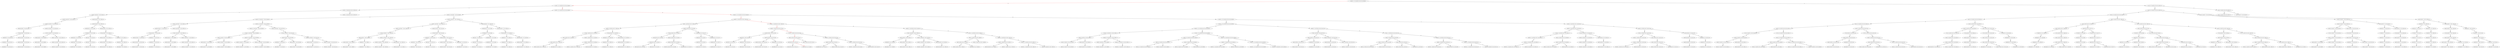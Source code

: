 strict digraph G {
  1 [ color="black" label="(3, [0, 3, 4], [10, 7, 6, 10, 10], -2)" ];
  2 [ color="black" label="(6, [0, 2, 4], [10, 7, 10, 5, 10], -2)" ];
  3 [ color="black" label="(6, [0, 2], [10, 7, 10, 5, 2], -4)" ];
  4 [ color="black" label="(9, [4], [5, 2, 5, 5, 10], -6)" ];
  5 [ color="black" label="(10, [1, 3, 4], [3, 10, 5, 10, 10], 0)" ];
  6 [ color="black" label="(9, [], [5, 2, 5, 5, 2], -8)" ];
  7 [ color="black" label="(10, [1, 3], [3, 10, 5, 10, 2], -2)" ];
  8 [ color="black" label="(10, [4], [5, 2, 4, 5, 10], -3)" ];
  9 [ color="black" label="(9, [0, 2], [10, 2, 10, 5, 2], -5)" ];
  10 [ color="black" label="(10, [], [5, 2, 4, 5, 2], -5)" ];
  11 [ color="black" label="(9, [0, 2, 4], [10, 2, 10, 5, 10], -3)" ];
  12 [ color="black" label="(2, [1, 2, 3, 4], [5, 10, 10, 10, 10], -1)" ];
  13 [ color="black" label="(6, [], [5, 7, 5, 5, 2], -7)" ];
  14 [ color="black" label="(6, [4], [5, 7, 5, 5, 10], -5)" ];
  15 [ color="black" label="(10, [2], [3, 2, 10, 5, 2], -3)" ];
  16 [ color="black" label="(10, [2, 4], [3, 2, 10, 5, 10], -1)" ];
  17 [ color="black" label="(6, [0, 1, 2, 3, 4], [10, 10, 10, 10, 10], 0)" ];
  18 [ color="black" label="(6, [0, 1, 2, 3], [10, 10, 10, 10, 2], -2)" ];
  19 [ color="black" label="(6, [1, 3, 4], [5, 10, 5, 10, 10], -3)" ];
  20 [ color="black" label="(6, [1, 3], [5, 10, 5, 10, 2], -5)" ];
  21 [ color="black" label="(5, [4], [5, 7, 5, 5, 10], -5)" ];
  22 [ color="black" label="(8, [0, 3, 4], [10, 2, 5, 10, 10], -3)" ];
  23 [ color="black" label="(8, [0, 3], [10, 2, 5, 10, 2], -5)" ];
  24 [ color="black" label="(9, [0, 3, 4], [10, 2, 4, 10, 10], 0)" ];
  25 [ color="black" label="(9, [0, 3], [10, 2, 4, 10, 2], -2)" ];
  26 [ color="black" label="(8, [1, 2, 4], [5, 10, 10, 5, 10], -3)" ];
  27 [ color="black" label="(10, [0, 1, 3], [10, 10, 5, 10, 2], -4)" ];
  28 [ color="black" label="(10, [0, 1, 3, 4], [10, 10, 5, 10, 10], -2)" ];
  29 [ color="black" label="(10, [0, 4], [10, 0, 4, 5, 10], 0)" ];
  30 [ color="black" label="(8, [1, 2], [5, 10, 10, 5, 2], -5)" ];
  31 [ color="black" label="(10, [0], [10, 0, 4, 5, 2], -2)" ];
  32 [ color="black" label="(9, [], [3, 7, 6, 5, 2], -4)" ];
  33 [ color="black" label="(10, [], [3, 7, 5, 5, 2], -4)" ];
  34 [ color="black" label="(9, [4], [3, 7, 6, 5, 10], -2)" ];
  35 [ color="black" label="(10, [4], [3, 7, 5, 5, 10], -2)" ];
  36 [ color="black" label="(7, [2, 3, 4], [5, 7, 10, 10, 10], -1)" ];
  37 [ color="black" label="(7, [2, 3], [5, 7, 10, 10, 2], -3)" ];
  38 [ color="black" label="(5, [0, 2, 4], [10, 7, 10, 5, 10], -2)" ];
  39 [ color="black" label="(10, [0], [10, 7, 4, 5, 2], -3)" ];
  40 [ color="black" label="(10, [0, 4], [10, 7, 4, 5, 10], -1)" ];
  41 [ color="black" label="(8, [0], [10, 7, 6, 5, 2], -6)" ];
  42 [ color="black" label="(9, [0], [10, 7, 5, 5, 2], -6)" ];
  43 [ color="black" label="(8, [0, 4], [10, 7, 6, 5, 10], -4)" ];
  44 [ color="black" label="(9, [0, 4], [10, 7, 5, 5, 10], -4)" ];
  45 [ color="black" label="(10, [4], [5, 2, 5, 5, 10], -6)" ];
  46 [ color="black" label="(10, [0, 2], [10, 2, 10, 5, 2], -5)" ];
  47 [ color="black" label="(10, [3], [3, 2, 4, 10, 2], 0)" ];
  48 [ color="black" label="(10, [], [5, 2, 5, 5, 2], -8)" ];
  49 [ color="black" label="(5, [0, 1, 4], [10, 10, 5, 5, 10], -4)" ];
  50 [ color="black" label="(10, [3, 4], [3, 2, 4, 10, 10], 2)" ];
  51 [ color="black" label="(3, [1, 3, 4], [5, 10, 6, 10, 10], -3)" ];
  52 [ color="black" label="(9, [3], [3, 2, 5, 10, 2], -3)" ];
  53 [ color="black" label="(9, [3, 4], [3, 2, 5, 10, 10], -1)" ];
  54 [ color="black" label="(10, [0, 2, 4], [10, 2, 10, 5, 10], -3)" ];
  55 [ color="black" label="(3, [1, 2, 3, 4], [5, 10, 10, 10, 10], -1)" ];
  56 [ color="black" label="(6, [2, 3, 4], [5, 7, 10, 10, 10], -1)" ];
  57 [ color="black" label="(6, [2, 3], [5, 7, 10, 10, 2], -3)" ];
  58 [ color="black" label="(10, [0, 4], [10, 7, 6, 5, 10], -4)" ];
  59 [ color="black" label="(10, [0], [10, 7, 6, 5, 2], -6)" ];
  60 [ color="black" label="(8, [0, 1, 3, 4], [10, 10, 5, 10, 10], -2)" ];
  61 [ color="black" label="(9, [0, 1, 3, 4], [10, 10, 4, 10, 10], 1)" ];
  62 [ color="black" label="(8, [0, 1, 3], [10, 10, 5, 10, 2], -4)" ];
  63 [ color="black" label="(9, [0, 1, 3], [10, 10, 4, 10, 2], -1)" ];
  64 [ color="black" label="(7, [1, 3, 4], [5, 10, 5, 10, 10], -3)" ];
  65 [ color="black" label="(10, [3], [3, 2, 5, 10, 2], -3)" ];
  66 [ color="black" label="(10, [3, 4], [3, 2, 5, 10, 10], -1)" ];
  67 [ color="black" label="(10, [3, 4], [5, 7, 5, 10, 10], -3)" ];
  68 [ color="black" label="(7, [1, 3], [5, 10, 5, 10, 2], -5)" ];
  69 [ color="black" label="(10, [0, 1, 2, 4], [10, 10, 10, 5, 10], -2)" ];
  70 [ color="black" label="(10, [3], [5, 7, 5, 10, 2], -5)" ];
  71 [ color="black" label="(10, [0, 1, 2], [10, 10, 10, 5, 2], -4)" ];
  72 [ color="black" label="(9, [0, 3], [10, 2, 5, 10, 2], -5)" ];
  73 [ color="black" label="(10, [0, 3, 4], [10, 2, 4, 10, 10], 0)" ];
  74 [ color="black" label="(7, [0, 2, 4], [10, 7, 10, 5, 10], -2)" ];
  75 [ color="black" label="(10, [0, 3], [10, 2, 4, 10, 2], -2)" ];
  76 [ color="black" label="(7, [0, 2], [10, 7, 10, 5, 2], -4)" ];
  77 [ color="black" label="(9, [1, 2], [5, 10, 10, 5, 2], -5)" ];
  78 [ color="black" label="(9, [1, 2, 4], [5, 10, 10, 5, 10], -3)" ];
  79 [ color="black" label="(9, [0, 3, 4], [10, 2, 5, 10, 10], -3)" ];
  80 [ color="black" label="(8, [2], [3, 7, 10, 5, 2], -2)" ];
  81 [ color="black" label="(8, [4], [5, 2, 5, 5, 10], -6)" ];
  82 [ color="black" label="(9, [1, 3, 4], [3, 10, 5, 10, 10], 0)" ];
  83 [ color="black" label="(8, [2, 4], [3, 7, 10, 5, 10], 0)" ];
  84 [ color="black" label="(8, [], [5, 2, 5, 5, 2], -8)" ];
  85 [ color="black" label="(9, [1, 3], [3, 10, 5, 10, 2], -2)" ];
  86 [ color="black" label="(9, [4], [5, 2, 4, 5, 10], -3)" ];
  87 [ color="black" label="(10, [1, 3, 4], [3, 10, 4, 10, 10], 3)" ];
  88 [ color="black" label="(9, [], [5, 2, 4, 5, 2], -5)" ];
  89 [ color="black" label="(10, [1, 3], [3, 10, 4, 10, 2], 1)" ];
  90 [ color="black" label="(10, [2, 3], [5, 2, 10, 10, 2], -4)" ];
  91 [ color="black" label="(10, [2, 3, 4], [5, 2, 10, 10, 10], -2)" ];
  92 [ color="black" label="(10, [3], [5, 7, 4, 10, 2], -2)" ];
  93 [ color="black" label="(10, [3, 4], [5, 7, 4, 10, 10], 0)" ];
  94 [ color="black" label="(9, [3], [5, 7, 5, 10, 2], -5)" ];
  95 [ color="black" label="(9, [3, 4], [5, 7, 5, 10, 10], -3)" ];
  96 [ color="black" label="(5, [0, 1, 2, 3, 4], [10, 10, 10, 10, 10], 0)" ];
  97 [ color="black" label="(2, [1, 3, 4], [5, 10, 6, 10, 10], -3)" ];
  98 [ color="black" label="(4, [1, 2, 3, 4], [5, 10, 10, 10, 10], -1)" ];
  99 [ color="black" label="(4, [0, 3, 4], [10, 7, 6, 10, 10], -2)" ];
  100 [ color="black" label="(5, [0, 3, 4], [10, 7, 5, 10, 10], -2)" ];
  101 [ color="black" label="(9, [0, 4], [10, 7, 6, 5, 10], -4)" ];
  102 [ color="black" label="(10, [0, 4], [10, 7, 5, 5, 10], -4)" ];
  103 [ color="black" label="(9, [0], [10, 7, 6, 5, 2], -6)" ];
  104 [ color="black" label="(10, [0], [10, 7, 5, 5, 2], -6)" ];
  105 [ color="black" label="(9, [0, 1, 3], [10, 10, 5, 10, 2], -4)" ];
  106 [ color="black" label="(9, [0, 1, 3, 4], [10, 10, 5, 10, 10], -2)" ];
  107 [ color="black" label="(10, [0, 1, 3], [10, 10, 4, 10, 2], -1)" ];
  108 [ color="black" label="(10, [0, 1, 3, 4], [10, 10, 4, 10, 10], 1)" ];
  109 [ color="black" label="(10, [], [3, 7, 6, 5, 2], -4)" ];
  110 [ color="black" label="(10, [4], [3, 7, 6, 5, 10], -2)" ];
  111 [ color="black" label="(8, [1, 3, 4], [5, 10, 5, 10, 10], -3)" ];
  112 [ color="black" label="(8, [2, 3, 4], [5, 2, 10, 10, 10], -2)" ];
  113 [ color="black" label="(9, [1, 3, 4], [5, 10, 4, 10, 10], 0)" ];
  114 [ color="black" label="(8, [1, 3], [5, 10, 5, 10, 2], -5)" ];
  115 [ color="black" label="(9, [1, 3], [5, 10, 4, 10, 2], -2)" ];
  116 [ color="black" label="(3, [0, 2, 3, 4], [10, 7, 10, 10, 10], 0)" ];
  117 [ color="black" label="(8, [2, 3], [5, 2, 10, 10, 2], -4)" ];
  118 [ color="black" label="(10, [0, 3], [10, 2, 5, 10, 2], -5)" ];
  119 [ color="black" label="(8, [3, 4], [3, 7, 5, 10, 10], 0)" ];
  120 [ color="black" label="(10, [2], [5, 7, 10, 5, 2], -5)" ];
  121 [ color="black" label="(10, [1, 2, 4], [5, 10, 10, 5, 10], -3)" ];
  122 [ color="black" label="(10, [2, 4], [5, 7, 10, 5, 10], -3)" ];
  123 [ color="black" label="(10, [1, 2], [5, 10, 10, 5, 2], -5)" ];
  124 [ color="black" label="(10, [0, 3, 4], [10, 2, 5, 10, 10], -3)" ];
  125 [ color="black" label="(9, [1, 2, 3], [3, 10, 10, 10, 2], 0)" ];
  126 [ color="black" label="(9, [1, 2, 3, 4], [3, 10, 10, 10, 10], 2)" ];
  127 [ color="black" label="(5, [2, 3, 4], [5, 7, 10, 10, 10], -1)" ];
  128 [ color="black" label="(6, [0, 3], [10, 7, 6, 10, 2], -4)" ];
  129 [ color="black" label="(7, [0, 3], [10, 7, 5, 10, 2], -4)" ];
  130 [ color="black" label="(6, [0, 3, 4], [10, 7, 6, 10, 10], -2)" ];
  131 [ color="black" label="(7, [0, 3, 4], [10, 7, 5, 10, 10], -2)" ];
  132 [ color="black" label="(9, [1], [3, 10, 4, 5, 2], -1)" ];
  133 [ color="black" label="(9, [1, 4], [3, 10, 4, 5, 10], 1)" ];
  134 [ color="black" label="(8, [1], [3, 10, 5, 5, 2], -4)" ];
  135 [ color="black" label="(8, [1, 4], [3, 10, 5, 5, 10], -2)" ];
  136 [ color="black" label="(10, [2, 4], [5, 0, 10, 5, 10], -2)" ];
  137 [ color="black" label="(7, [0, 1, 4], [10, 10, 5, 5, 10], -4)" ];
  138 [ color="black" label="(7, [0, 1], [10, 10, 5, 5, 2], -6)" ];
  139 [ color="black" label="(10, [2], [5, 0, 10, 5, 2], -4)" ];
  140 [ color="black" label="(5, [1, 2, 3, 4], [5, 10, 10, 10, 10], -1)" ];
  141 [ color="black" label="(9, [2, 4], [3, 7, 10, 5, 10], 0)" ];
  142 [ color="black" label="(6, [0, 3], [10, 7, 5, 10, 2], -4)" ];
  143 [ color="black" label="(9, [2], [3, 7, 10, 5, 2], -2)" ];
  144 [ color="black" label="(5, [0, 3, 4], [10, 7, 6, 10, 10], -2)" ];
  145 [ color="black" label="(6, [0, 3, 4], [10, 7, 5, 10, 10], -2)" ];
  146 [ color="black" label="(7, [0, 2, 3], [10, 2, 10, 10, 2], -3)" ];
  147 [ color="black" label="(4, [2, 3, 4], [5, 7, 10, 10, 10], -1)" ];
  148 [ color="black" label="(8, [0, 2, 4], [10, 7, 10, 5, 10], -2)" ];
  149 [ color="black" label="(7, [0, 2, 3, 4], [10, 2, 10, 10, 10], -1)" ];
  150 [ color="black" label="(8, [0, 2], [10, 7, 10, 5, 2], -4)" ];
  151 [ color="black" label="(10, [3, 4], [3, 0, 4, 10, 10], 4)" ];
  152 [ color="black" label="(9, [0, 1, 2, 3, 4], [10, 10, 10, 10, 10], 0)" ];
  153 [ color="black" label="(9, [0, 1, 2, 3], [10, 10, 10, 10, 2], -2)" ];
  154 [ color="black" label="(10, [3], [3, 0, 4, 10, 2], 2)" ];
  155 [ color="black" label="(7, [4], [5, 2, 5, 5, 10], -6)" ];
  156 [ color="black" label="(7, [], [5, 2, 5, 5, 2], -8)" ];
  157 [ color="black" label="(9, [1, 3], [5, 10, 5, 10, 2], -5)" ];
  158 [ color="black" label="(9, [1, 3, 4], [5, 10, 5, 10, 10], -3)" ];
  159 [ color="black" label="(9, [2, 3, 4], [5, 2, 10, 10, 10], -2)" ];
  160 [ color="black" label="(10, [1, 3, 4], [5, 10, 4, 10, 10], 0)" ];
  161 [ color="black" label="(10, [1, 3], [5, 10, 4, 10, 2], -2)" ];
  162 [ color="black" label="(9, [2, 3], [5, 2, 10, 10, 2], -4)" ];
  163 [ color="black" label="(9, [3], [5, 7, 4, 10, 2], -2)" ];
  164 [ color="black" label="(9, [3, 4], [5, 7, 4, 10, 10], 0)" ];
  165 [ color="black" label="(8, [3], [5, 7, 5, 10, 2], -5)" ];
  166 [ color="black" label="(8, [3, 4], [5, 7, 5, 10, 10], -3)" ];
  167 [ color="black" label="(8, [2, 3, 4], [3, 2, 10, 10, 10], 1)" ];
  168 [ color="black" label="(8, [2, 3], [3, 2, 10, 10, 2], -1)" ];
  169 [ color="black" label="(4, [0, 1, 2, 4], [10, 10, 10, 5, 10], -2)" ];
  170 [ color="black" label="(10, [1, 2, 3], [3, 10, 10, 10, 2], 0)" ];
  171 [ color="black" label="(10, [1, 2, 3, 4], [3, 10, 10, 10, 10], 2)" ];
  172 [ color="black" label="(10, [3], [5, 0, 5, 10, 2], -4)" ];
  173 [ color="black" label="(9, [0, 3], [10, 7, 4, 10, 2], -1)" ];
  174 [ color="black" label="(9, [0, 3, 4], [10, 7, 4, 10, 10], 1)" ];
  175 [ color="black" label="(7, [0, 3], [10, 7, 6, 10, 2], -4)" ];
  176 [ color="black" label="(10, [3, 4], [5, 0, 5, 10, 10], -2)" ];
  177 [ color="black" label="(8, [0, 3], [10, 7, 5, 10, 2], -4)" ];
  178 [ color="black" label="(7, [0, 3, 4], [10, 7, 6, 10, 10], -2)" ];
  179 [ color="black" label="(8, [0, 3, 4], [10, 7, 5, 10, 10], -2)" ];
  180 [ color="black" label="(10, [0, 2], [10, 7, 10, 5, 2], -4)" ];
  181 [ color="black" label="(7, [3], [5, 7, 5, 10, 2], -5)" ];
  182 [ color="black" label="(10, [0, 2, 4], [10, 7, 10, 5, 10], -2)" ];
  183 [ color="black" label="(8, [3], [3, 7, 6, 10, 2], -2)" ];
  184 [ color="black" label="(7, [3, 4], [5, 7, 5, 10, 10], -3)" ];
  185 [ color="black" label="(9, [3], [3, 7, 5, 10, 2], -2)" ];
  186 [ color="black" label="(10, [3], [3, 7, 4, 10, 2], 1)" ];
  187 [ color="black" label="(10, [3, 4], [3, 7, 4, 10, 10], 3)" ];
  188 [ color="black" label="(9, [2, 3], [3, 2, 10, 10, 2], -1)" ];
  189 [ color="black" label="(7, [0, 1, 2, 3, 4], [10, 10, 10, 10, 10], 0)" ];
  190 [ color="black" label="(7, [0, 1, 2, 3], [10, 10, 10, 10, 2], -2)" ];
  191 [ color="black" label="(6, [1, 2, 3, 4], [5, 10, 10, 10, 10], -1)" ];
  192 [ color="black" label="(9, [2, 3, 4], [3, 2, 10, 10, 10], 1)" ];
  193 [ color="black" label="(6, [1, 2, 3], [5, 10, 10, 10, 2], -3)" ];
  194 [ color="black" label="(7, [2, 3], [5, 2, 10, 10, 2], -4)" ];
  195 [ color="black" label="(7, [2, 3, 4], [5, 2, 10, 10, 10], -2)" ];
  196 [ color="black" label="(9, [2], [5, 7, 10, 5, 2], -5)" ];
  197 [ color="black" label="(8, [0, 2, 3], [10, 2, 10, 10, 2], -3)" ];
  198 [ color="black" label="(8, [3, 4], [3, 7, 6, 10, 10], 0)" ];
  199 [ color="black" label="(9, [3, 4], [3, 7, 5, 10, 10], 0)" ];
  200 [ color="black" label="(10, [3], [3, 0, 5, 10, 2], -1)" ];
  201 [ color="black" label="(8, [0, 2, 3, 4], [10, 2, 10, 10, 10], -1)" ];
  202 [ color="black" label="(9, [2, 4], [5, 7, 10, 5, 10], -3)" ];
  203 [ color="black" label="(8, [1, 2, 3, 4], [3, 10, 10, 10, 10], 2)" ];
  204 [ color="black" label="(10, [1, 3], [5, 10, 5, 10, 2], -5)" ];
  205 [ color="black" label="(10, [3, 4], [3, 0, 5, 10, 10], 1)" ];
  206 [ color="black" label="(10, [1, 3, 4], [5, 10, 5, 10, 10], -3)" ];
  207 [ color="black" label="(8, [1, 2, 3], [3, 10, 10, 10, 2], 0)" ];
  208 [ color="black" label="(8, [2], [5, 7, 10, 5, 2], -5)" ];
  209 [ color="black" label="(8, [4], [3, 2, 5, 5, 10], -3)" ];
  210 [ color="black" label="(9, [], [3, 2, 4, 5, 2], -2)" ];
  211 [ color="black" label="(9, [4], [3, 2, 4, 5, 10], 0)" ];
  212 [ color="black" label="(8, [2, 4], [5, 7, 10, 5, 10], -3)" ];
  213 [ color="black" label="(5, [1, 4], [5, 10, 5, 5, 10], -5)" ];
  214 [ color="black" label="(8, [], [3, 2, 5, 5, 2], -5)" ];
  215 [ color="black" label="(6, [0, 1, 4], [10, 10, 5, 5, 10], -4)" ];
  216 [ color="black" label="(6, [0, 1], [10, 10, 5, 5, 2], -6)" ];
  217 [ color="black" label="(10, [2, 4], [3, 7, 10, 5, 10], 0)" ];
  218 [ color="black" label="(10, [3, 4], [5, 0, 4, 10, 10], 1)" ];
  219 [ color="black" label="(10, [2], [3, 7, 10, 5, 2], -2)" ];
  220 [ color="black" label="(4, [0, 2, 3, 4], [10, 7, 10, 10, 10], 0)" ];
  221 [ color="black" label="(9, [0, 2, 4], [10, 7, 10, 5, 10], -2)" ];
  222 [ color="black" label="(3, [2, 3, 4], [5, 7, 10, 10, 10], -1)" ];
  223 [ color="black" label="(9, [3], [3, 7, 4, 10, 2], 1)" ];
  224 [ color="black" label="(8, [3], [3, 7, 5, 10, 2], -2)" ];
  225 [ color="black" label="(10, [3], [5, 0, 4, 10, 2], -1)" ];
  226 [ color="black" label="(10, [0, 3], [10, 0, 5, 10, 2], -3)" ];
  227 [ color="black" label="(9, [0, 2], [10, 7, 10, 5, 2], -4)" ];
  228 [ color="black" label="(9, [3, 4], [3, 7, 4, 10, 10], 3)" ];
  229 [ color="black" label="(7, [0], [10, 2, 5, 5, 2], -7)" ];
  230 [ color="black" label="(10, [0, 3, 4], [10, 0, 5, 10, 10], -1)" ];
  231 [ color="black" label="(8, [0, 1, 2, 3, 4], [10, 10, 10, 10, 10], 0)" ];
  232 [ color="black" label="(8, [0, 1, 2, 3], [10, 10, 10, 10, 2], -2)" ];
  233 [ color="black" label="(7, [1, 2, 3, 4], [5, 10, 10, 10, 10], -1)" ];
  234 [ color="black" label="(7, [0, 4], [10, 2, 5, 5, 10], -5)" ];
  235 [ color="black" label="(9, [3, 4], [5, 2, 5, 10, 10], -4)" ];
  236 [ color="black" label="(7, [1, 2, 3], [5, 10, 10, 10, 2], -3)" ];
  237 [ color="black" label="(9, [3], [5, 2, 5, 10, 2], -6)" ];
  238 [ color="black" label="(10, [3, 4], [5, 2, 4, 10, 10], -1)" ];
  239 [ color="black" label="(0, [0, 1, 2, 3, 4], [10, 10, 10, 10, 10], 0)" ];
  240 [ color="black" label="(10, [3], [5, 2, 4, 10, 2], -3)" ];
  241 [ color="black" label="(9, [0, 2, 3], [10, 2, 10, 10, 2], -3)" ];
  242 [ color="black" label="(9, [0, 2, 3, 4], [10, 2, 10, 10, 10], -1)" ];
  243 [ color="black" label="(6, [0, 2, 3, 4], [10, 7, 10, 10, 10], 0)" ];
  244 [ color="black" label="(3, [0, 1, 3, 4], [10, 10, 6, 10, 10], -2)" ];
  245 [ color="black" label="(6, [0, 2, 3], [10, 7, 10, 10, 2], -2)" ];
  246 [ color="black" label="(6, [3], [5, 7, 5, 10, 2], -5)" ];
  247 [ color="black" label="(6, [3, 4], [5, 7, 5, 10, 10], -3)" ];
  248 [ color="black" label="(10, [2, 3], [3, 2, 10, 10, 2], -1)" ];
  249 [ color="black" label="(6, [1, 4], [5, 10, 5, 5, 10], -5)" ];
  250 [ color="black" label="(6, [1], [5, 10, 5, 5, 2], -7)" ];
  251 [ color="black" label="(6, [0, 1, 2], [10, 10, 10, 5, 2], -4)" ];
  252 [ color="black" label="(6, [0, 1, 2, 4], [10, 10, 10, 5, 10], -2)" ];
  253 [ color="black" label="(10, [2, 3, 4], [3, 2, 10, 10, 10], 1)" ];
  254 [ color="black" label="(10, [0, 1, 4], [10, 10, 5, 5, 10], -4)" ];
  255 [ color="black" label="(5, [3, 4], [5, 7, 5, 10, 10], -3)" ];
  256 [ color="black" label="(10, [0, 3], [10, 0, 4, 10, 2], 0)" ];
  257 [ color="black" label="(10, [0, 3, 4], [10, 0, 4, 10, 10], 2)" ];
  258 [ color="black" label="(8, [0], [10, 2, 5, 5, 2], -7)" ];
  259 [ color="black" label="(9, [3], [3, 7, 6, 10, 2], -2)" ];
  260 [ color="black" label="(10, [3], [3, 7, 5, 10, 2], -2)" ];
  261 [ color="black" label="(9, [0, 4], [10, 2, 4, 5, 10], -2)" ];
  262 [ color="black" label="(9, [3, 4], [3, 7, 6, 10, 10], 0)" ];
  263 [ color="black" label="(10, [3, 4], [3, 7, 5, 10, 10], 0)" ];
  264 [ color="black" label="(9, [0], [10, 2, 4, 5, 2], -4)" ];
  265 [ color="black" label="(10, [0, 1], [10, 10, 5, 5, 2], -6)" ];
  266 [ color="black" label="(8, [1, 2, 3], [5, 10, 10, 10, 2], -3)" ];
  267 [ color="black" label="(8, [1, 2, 3, 4], [5, 10, 10, 10, 10], -1)" ];
  268 [ color="black" label="(8, [0, 4], [10, 2, 5, 5, 10], -5)" ];
  269 [ color="black" label="(10, [3, 4], [5, 2, 5, 10, 10], -4)" ];
  270 [ color="black" label="(10, [3], [5, 2, 5, 10, 2], -6)" ];
  271 [ color="black" label="(10, [0, 3], [10, 7, 4, 10, 2], -1)" ];
  272 [ color="black" label="(10, [0, 3, 4], [10, 7, 4, 10, 10], 1)" ];
  273 [ color="black" label="(1, [0, 1, 2, 3, 4], [10, 10, 10, 10, 10], 0)" ];
  274 [ color="black" label="(8, [0, 3], [10, 7, 6, 10, 2], -4)" ];
  275 [ color="black" label="(7, [2, 4], [5, 7, 10, 5, 10], -3)" ];
  276 [ color="black" label="(9, [0, 3], [10, 7, 5, 10, 2], -4)" ];
  277 [ color="black" label="(9, [4], [3, 2, 5, 5, 10], -3)" ];
  278 [ color="black" label="(8, [0, 3, 4], [10, 7, 6, 10, 10], -2)" ];
  279 [ color="black" label="(7, [2], [5, 7, 10, 5, 2], -5)" ];
  280 [ color="black" label="(9, [0, 3, 4], [10, 7, 5, 10, 10], -2)" ];
  281 [ color="black" label="(10, [0, 2, 3, 4], [10, 2, 10, 10, 10], -1)" ];
  282 [ color="black" label="(10, [0, 2, 3], [10, 2, 10, 10, 2], -3)" ];
  283 [ color="black" label="(10, [], [3, 2, 4, 5, 2], -2)" ];
  284 [ color="black" label="(5, [0, 1, 3, 4], [10, 10, 5, 10, 10], -2)" ];
  285 [ color="black" label="(10, [4], [3, 2, 4, 5, 10], 0)" ];
  286 [ color="black" label="(9, [], [3, 2, 5, 5, 2], -5)" ];
  287 [ color="black" label="(5, [0, 2, 3, 4], [10, 7, 10, 10, 10], 0)" ];
  288 [ color="black" label="(9, [1, 4], [3, 10, 5, 5, 10], -2)" ];
  289 [ color="black" label="(9, [1], [3, 10, 5, 5, 2], -4)" ];
  290 [ color="black" label="(10, [1, 4], [3, 10, 4, 5, 10], 1)" ];
  291 [ color="black" label="(10, [1], [3, 10, 4, 5, 2], -1)" ];
  292 [ color="black" label="(10, [], [3, 2, 5, 5, 2], -5)" ];
  293 [ color="black" label="(6, [2, 4], [5, 7, 10, 5, 10], -3)" ];
  294 [ color="black" label="(10, [4], [3, 2, 5, 5, 10], -3)" ];
  295 [ color="black" label="(6, [2], [5, 7, 10, 5, 2], -5)" ];
  296 [ color="black" label="(8, [2, 3], [3, 7, 10, 10, 2], 0)" ];
  297 [ color="black" label="(10, [0, 3, 4], [10, 7, 6, 10, 10], -2)" ];
  298 [ color="black" label="(10, [0, 3], [10, 7, 6, 10, 2], -4)" ];
  299 [ color="black" label="(7, [1, 4], [5, 10, 5, 5, 10], -5)" ];
  300 [ color="black" label="(7, [1], [5, 10, 5, 5, 2], -7)" ];
  301 [ color="black" label="(8, [0, 1, 4], [10, 10, 5, 5, 10], -4)" ];
  302 [ color="black" label="(9, [0, 1, 4], [10, 10, 4, 5, 10], -1)" ];
  303 [ color="black" label="(10, [0, 2], [10, 0, 10, 5, 2], -3)" ];
  304 [ color="black" label="(8, [0, 1], [10, 10, 5, 5, 2], -6)" ];
  305 [ color="black" label="(9, [0, 1], [10, 10, 4, 5, 2], -3)" ];
  306 [ color="black" label="(10, [0, 2, 4], [10, 0, 10, 5, 10], -1)" ];
  307 [ color="black" label="(8, [3, 4], [5, 2, 5, 10, 10], -4)" ];
  308 [ color="black" label="(8, [3], [5, 2, 5, 10, 2], -6)" ];
  309 [ color="black" label="(10, [], [5, 7, 5, 5, 2], -7)" ];
  310 [ color="black" label="(9, [3, 4], [5, 2, 4, 10, 10], -1)" ];
  311 [ color="black" label="(9, [3], [5, 2, 4, 10, 2], -3)" ];
  312 [ color="black" label="(8, [2, 3, 4], [3, 7, 10, 10, 10], 2)" ];
  313 [ color="black" label="(10, [0, 4], [10, 2, 4, 5, 10], -2)" ];
  314 [ color="black" label="(10, [0], [10, 2, 4, 5, 2], -4)" ];
  315 [ color="black" label="(10, [0, 1, 2, 3], [10, 10, 10, 10, 2], -2)" ];
  316 [ color="black" label="(10, [4], [5, 7, 5, 5, 10], -5)" ];
  317 [ color="black" label="(7, [0, 2, 3, 4], [10, 7, 10, 10, 10], 0)" ];
  318 [ color="black" label="(2, [0, 1, 3, 4], [10, 10, 6, 10, 10], -2)" ];
  319 [ color="black" label="(9, [1, 2, 3, 4], [5, 10, 10, 10, 10], -1)" ];
  320 [ color="black" label="(7, [0, 2, 3], [10, 7, 10, 10, 2], -2)" ];
  321 [ color="black" label="(9, [1, 2, 3], [5, 10, 10, 10, 2], -3)" ];
  322 [ color="black" label="(10, [0, 1, 2, 3, 4], [10, 10, 10, 10, 10], 0)" ];
  323 [ color="black" label="(9, [0, 4], [10, 2, 5, 5, 10], -5)" ];
  324 [ color="black" label="(9, [0], [10, 2, 5, 5, 2], -7)" ];
  325 [ color="black" label="(10, [], [5, 7, 4, 5, 2], -4)" ];
  326 [ color="black" label="(10, [4], [5, 7, 4, 5, 10], -2)" ];
  327 [ color="black" label="(9, [], [5, 7, 5, 5, 2], -7)" ];
  328 [ color="black" label="(10, [2, 4], [5, 2, 10, 5, 10], -4)" ];
  329 [ color="black" label="(4, [1, 2, 4], [5, 10, 10, 5, 10], -3)" ];
  330 [ color="black" label="(9, [4], [5, 7, 5, 5, 10], -5)" ];
  331 [ color="black" label="(5, [0, 1, 2, 4], [10, 10, 10, 5, 10], -2)" ];
  332 [ color="black" label="(10, [2], [5, 2, 10, 5, 2], -6)" ];
  333 [ color="black" label="(10, [1], [3, 10, 5, 5, 2], -4)" ];
  334 [ color="black" label="(9, [0, 1, 4], [10, 10, 5, 5, 10], -4)" ];
  335 [ color="black" label="(3, [3, 4], [5, 7, 6, 10, 10], -3)" ];
  336 [ color="black" label="(10, [1, 4], [3, 10, 5, 5, 10], -2)" ];
  337 [ color="black" label="(10, [3], [3, 7, 6, 10, 2], -2)" ];
  338 [ color="black" label="(4, [0, 4], [10, 7, 6, 5, 10], -4)" ];
  339 [ color="black" label="(5, [0, 4], [10, 7, 5, 5, 10], -4)" ];
  340 [ color="black" label="(10, [3, 4], [3, 7, 6, 10, 10], 0)" ];
  341 [ color="black" label="(9, [0, 3, 4], [10, 7, 6, 10, 10], -2)" ];
  342 [ color="black" label="(10, [0, 3, 4], [10, 7, 5, 10, 10], -2)" ];
  343 [ color="black" label="(8, [1, 4], [5, 10, 5, 5, 10], -5)" ];
  344 [ color="black" label="(9, [0, 3], [10, 7, 6, 10, 2], -4)" ];
  345 [ color="black" label="(9, [1, 4], [5, 10, 4, 5, 10], -2)" ];
  346 [ color="black" label="(10, [0, 3], [10, 7, 5, 10, 2], -4)" ];
  347 [ color="black" label="(8, [1], [5, 10, 5, 5, 2], -7)" ];
  348 [ color="black" label="(9, [1], [5, 10, 4, 5, 2], -4)" ];
  349 [ color="black" label="(10, [0, 1, 4], [10, 10, 4, 5, 10], -1)" ];
  350 [ color="black" label="(9, [0, 1], [10, 10, 5, 5, 2], -6)" ];
  351 [ color="black" label="(10, [0, 1], [10, 10, 4, 5, 2], -3)" ];
  352 [ color="black" label="(10, [2, 3], [5, 7, 10, 10, 2], -3)" ];
  353 [ color="black" label="(10, [2, 3, 4], [5, 7, 10, 10, 10], -1)" ];
  354 [ color="black" label="(9, [4], [3, 7, 4, 5, 10], 1)" ];
  355 [ color="black" label="(10, [2, 3], [3, 0, 10, 10, 2], 1)" ];
  356 [ color="black" label="(3, [0, 1, 2, 3, 4], [10, 10, 10, 10, 10], 0)" ];
  357 [ color="black" label="(9, [], [3, 7, 4, 5, 2], -1)" ];
  358 [ color="black" label="(8, [4], [3, 7, 5, 5, 10], -2)" ];
  359 [ color="black" label="(10, [2, 3, 4], [3, 0, 10, 10, 10], 3)" ];
  360 [ color="black" label="(8, [2], [5, 2, 10, 5, 2], -6)" ];
  361 [ color="black" label="(10, [1, 2, 3], [5, 10, 10, 10, 2], -3)" ];
  362 [ color="black" label="(8, [], [3, 7, 5, 5, 2], -4)" ];
  363 [ color="black" label="(8, [2, 4], [5, 2, 10, 5, 10], -4)" ];
  364 [ color="black" label="(10, [0, 4], [10, 2, 5, 5, 10], -5)" ];
  365 [ color="black" label="(10, [1, 2, 3, 4], [5, 10, 10, 10, 10], -1)" ];
  366 [ color="black" label="(10, [0], [10, 2, 5, 5, 2], -7)" ];
  367 [ color="black" label="(10, [2, 3], [5, 0, 10, 10, 2], -2)" ];
  368 [ color="black" label="(10, [2, 3, 4], [5, 0, 10, 10, 10], 0)" ];
  369 [ color="black" label="(5, [2, 4], [5, 7, 10, 5, 10], -3)" ];
  370 [ color="black" label="(6, [0], [10, 7, 6, 5, 2], -6)" ];
  371 [ color="black" label="(7, [0], [10, 7, 5, 5, 2], -6)" ];
  372 [ color="black" label="(7, [0, 1, 3, 4], [10, 10, 5, 10, 10], -2)" ];
  373 [ color="black" label="(6, [0, 4], [10, 7, 6, 5, 10], -4)" ];
  374 [ color="black" label="(7, [0, 4], [10, 7, 5, 5, 10], -4)" ];
  375 [ color="black" label="(5, [1, 2, 4], [5, 10, 10, 5, 10], -3)" ];
  376 [ color="black" label="(7, [0, 1, 3], [10, 10, 5, 10, 2], -4)" ];
  377 [ color="black" label="(9, [0, 1, 2, 4], [10, 10, 10, 5, 10], -2)" ];
  378 [ color="black" label="(4, [2, 4], [5, 7, 10, 5, 10], -3)" ];
  379 [ color="black" label="(7, [3, 4], [5, 2, 5, 10, 10], -4)" ];
  380 [ color="black" label="(7, [3], [5, 2, 5, 10, 2], -6)" ];
  381 [ color="black" label="(9, [2, 3, 4], [3, 7, 10, 10, 10], 2)" ];
  382 [ color="black" label="(6, [0], [10, 7, 5, 5, 2], -6)" ];
  383 [ color="black" label="(9, [2, 3], [3, 7, 10, 10, 2], 0)" ];
  384 [ color="black" label="(5, [0, 4], [10, 7, 6, 5, 10], -4)" ];
  385 [ color="black" label="(6, [0, 4], [10, 7, 5, 5, 10], -4)" ];
  386 [ color="black" label="(9, [1, 3, 4], [3, 10, 4, 10, 10], 3)" ];
  387 [ color="black" label="(9, [1, 4], [5, 10, 5, 5, 10], -5)" ];
  388 [ color="black" label="(8, [1, 3], [3, 10, 5, 10, 2], -2)" ];
  389 [ color="black" label="(7, [0, 2], [10, 2, 10, 5, 2], -5)" ];
  390 [ color="black" label="(9, [1], [5, 10, 5, 5, 2], -7)" ];
  391 [ color="black" label="(8, [0, 2, 3, 4], [10, 7, 10, 10, 10], 0)" ];
  392 [ color="black" label="(8, [1, 3, 4], [3, 10, 5, 10, 10], 0)" ];
  393 [ color="black" label="(8, [0, 2, 3], [10, 7, 10, 10, 2], -2)" ];
  394 [ color="black" label="(10, [1, 4], [5, 10, 4, 5, 10], -2)" ];
  395 [ color="black" label="(10, [], [3, 0, 4, 5, 2], 0)" ];
  396 [ color="black" label="(10, [1], [5, 10, 4, 5, 2], -4)" ];
  397 [ color="black" label="(10, [4], [3, 0, 4, 5, 10], 2)" ];
  398 [ color="black" label="(7, [0, 2, 4], [10, 2, 10, 5, 10], -3)" ];
  399 [ color="black" label="(9, [0, 1, 2], [10, 10, 10, 5, 2], -4)" ];
  400 [ color="black" label="(9, [1, 3], [3, 10, 4, 10, 2], 1)" ];
  401 [ color="black" label="(9, [], [5, 7, 4, 5, 2], -4)" ];
  402 [ color="black" label="(9, [4], [5, 7, 4, 5, 10], -2)" ];
  403 [ color="black" label="(8, [], [5, 7, 5, 5, 2], -7)" ];
  404 [ color="black" label="(8, [4], [5, 7, 5, 5, 10], -5)" ];
  405 [ color="black" label="(8, [2, 4], [3, 2, 10, 5, 10], -1)" ];
  406 [ color="black" label="(10, [0, 2, 3, 4], [10, 0, 10, 10, 10], 1)" ];
  407 [ color="black" label="(10, [0, 2, 3], [10, 0, 10, 10, 2], -1)" ];
  408 [ color="black" label="(4, [0, 1, 2, 3, 4], [10, 10, 10, 10, 10], 0)" ];
  409 [ color="black" label="(9, [2], [5, 2, 10, 5, 2], -6)" ];
  410 [ color="black" label="(8, [2], [3, 2, 10, 5, 2], -3)" ];
  411 [ color="black" label="(9, [2, 4], [5, 2, 10, 5, 10], -4)" ];
  412 [ color="black" label="(8, [1, 2, 4], [3, 10, 10, 5, 10], 0)" ];
  413 [ color="black" label="(8, [1, 2], [3, 10, 10, 5, 2], -2)" ];
  414 [ color="black" label="(9, [2, 4], [3, 2, 10, 5, 10], -1)" ];
  415 [ color="black" label="(7, [], [5, 7, 5, 5, 2], -7)" ];
  416 [ color="black" label="(9, [2], [3, 2, 10, 5, 2], -3)" ];
  417 [ color="black" label="(7, [4], [5, 7, 5, 5, 10], -5)" ];
  418 [ color="black" label="(9, [0], [10, 7, 4, 5, 2], -3)" ];
  419 [ color="black" label="(9, [0, 4], [10, 7, 4, 5, 10], -1)" ];
  420 [ color="black" label="(7, [0], [10, 7, 6, 5, 2], -6)" ];
  421 [ color="black" label="(8, [0], [10, 7, 5, 5, 2], -6)" ];
  422 [ color="black" label="(10, [0, 2, 3, 4], [10, 7, 10, 10, 10], 0)" ];
  423 [ color="black" label="(7, [0, 4], [10, 7, 6, 5, 10], -4)" ];
  424 [ color="black" label="(8, [0, 4], [10, 7, 5, 5, 10], -4)" ];
  425 [ color="black" label="(6, [1, 2], [5, 10, 10, 5, 2], -5)" ];
  426 [ color="black" label="(6, [1, 2, 4], [5, 10, 10, 5, 10], -3)" ];
  427 [ color="black" label="(10, [0, 2, 3], [10, 7, 10, 10, 2], -2)" ];
  428 [ color="black" label="(7, [0, 1, 2], [10, 10, 10, 5, 2], -4)" ];
  429 [ color="black" label="(7, [0, 1, 2, 4], [10, 10, 10, 5, 10], -2)" ];
  430 [ color="black" label="(10, [4], [5, 0, 5, 5, 10], -4)" ];
  431 [ color="black" label="(10, [], [5, 0, 5, 5, 2], -6)" ];
  432 [ color="black" label="(9, [2, 3, 4], [5, 7, 10, 10, 10], -1)" ];
  433 [ color="black" label="(9, [2, 3], [5, 7, 10, 10, 2], -3)" ];
  434 [ color="black" label="(10, [], [3, 0, 5, 5, 2], -3)" ];
  435 [ color="black" label="(10, [4], [3, 0, 5, 5, 10], -1)" ];
  436 [ color="black" label="(10, [1, 4], [5, 10, 5, 5, 10], -5)" ];
  437 [ color="black" label="(10, [], [3, 7, 4, 5, 2], -1)" ];
  438 [ color="black" label="(2, [0, 1, 2, 3, 4], [10, 10, 10, 10, 10], 0)" ];
  439 [ color="black" label="(10, [1], [5, 10, 5, 5, 2], -7)" ];
  440 [ color="black" label="(7, [2, 4], [5, 2, 10, 5, 10], -4)" ];
  441 [ color="black" label="(8, [4], [3, 7, 6, 5, 10], -2)" ];
  442 [ color="black" label="(9, [4], [3, 7, 5, 5, 10], -2)" ];
  443 [ color="black" label="(10, [4], [3, 7, 4, 5, 10], 1)" ];
  444 [ color="black" label="(8, [], [3, 7, 6, 5, 2], -4)" ];
  445 [ color="black" label="(9, [], [3, 7, 5, 5, 2], -4)" ];
  446 [ color="black" label="(8, [0, 2], [10, 2, 10, 5, 2], -5)" ];
  447 [ color="black" label="(7, [2], [5, 2, 10, 5, 2], -6)" ];
  448 [ color="black" label="(8, [0, 2, 4], [10, 2, 10, 5, 10], -3)" ];
  449 [ color="black" label="(8, [2, 3, 4], [5, 7, 10, 10, 10], -1)" ];
  450 [ color="black" label="(8, [2, 3], [5, 7, 10, 10, 2], -3)" ];
  451 [ color="black" label="(1, [1, 2, 3, 4], [5, 10, 10, 10, 10], -1)" ];
  452 [ color="black" label="(6, [0, 1, 3, 4], [10, 10, 5, 10, 10], -2)" ];
  453 [ color="black" label="(6, [0, 1, 3], [10, 10, 5, 10, 2], -4)" ];
  454 [ color="black" label="(9, [3], [3, 2, 4, 10, 2], 0)" ];
  455 [ color="black" label="(9, [3, 4], [3, 2, 4, 10, 10], 2)" ];
  456 [ color="black" label="(8, [3], [3, 2, 5, 10, 2], -3)" ];
  457 [ color="black" label="(8, [3, 4], [3, 2, 5, 10, 10], -1)" ];
  458 [ color="black" label="(5, [1, 3, 4], [5, 10, 5, 10, 10], -3)" ];
  459 [ color="black" label="(9, [1, 2], [3, 10, 10, 5, 2], -2)" ];
  460 [ color="black" label="(8, [0, 1, 2, 4], [10, 10, 10, 5, 10], -2)" ];
  461 [ color="black" label="(7, [0, 3, 4], [10, 2, 5, 10, 10], -3)" ];
  462 [ color="black" label="(7, [0, 3], [10, 2, 5, 10, 2], -5)" ];
  463 [ color="black" label="(10, [2, 3, 4], [3, 7, 10, 10, 10], 2)" ];
  464 [ color="black" label="(9, [1, 2, 4], [3, 10, 10, 5, 10], 0)" ];
  465 [ color="black" label="(10, [2, 3], [3, 7, 10, 10, 2], 0)" ];
  466 [ color="black" label="(4, [0, 2, 4], [10, 7, 10, 5, 10], -2)" ];
  467 [ color="black" label="(9, [0, 2, 3], [10, 7, 10, 10, 2], -2)" ];
  468 [ color="black" label="(7, [1, 2], [5, 10, 10, 5, 2], -5)" ];
  469 [ color="black" label="(9, [0, 2, 3, 4], [10, 7, 10, 10, 10], 0)" ];
  470 [ color="black" label="(7, [1, 2, 4], [5, 10, 10, 5, 10], -3)" ];
  471 [ color="black" label="(10, [4], [5, 0, 4, 5, 10], -1)" ];
  472 [ color="black" label="(10, [0, 4], [10, 0, 5, 5, 10], -3)" ];
  473 [ color="black" label="(10, [], [5, 0, 4, 5, 2], -3)" ];
  474 [ color="black" label="(8, [0, 1, 2], [10, 10, 10, 5, 2], -4)" ];
  475 [ color="black" label="(10, [0], [10, 0, 5, 5, 2], -5)" ];
  318 -> 1 [ label="1" ];
  38 -> 2 [ label="0" ];
  38 -> 3 [ label="1" ];
  81 -> 4 [ label="0" ];
  82 -> 5 [ label="0" ];
  84 -> 6 [ label="0" ];
  85 -> 7 [ label="0" ];
  86 -> 8 [ label="0" ];
  446 -> 9 [ label="0" ];
  88 -> 10 [ label="0" ];
  448 -> 11 [ label="0" ];
  451 -> 12 [ label="0" ];
  21 -> 13 [ label="1" ];
  21 -> 14 [ label="0" ];
  416 -> 15 [ label="0" ];
  414 -> 16 [ label="0" ];
  96 -> 17 [ label="0" ];
  96 -> 18 [ label="1" ];
  458 -> 19 [ label="0" ];
  458 -> 20 [ label="1" ];
  378 -> 21 [ label="1" ];
  461 -> 22 [ label="0" ];
  462 -> 23 [ label="0" ];
  201 -> 24 [ label="1" ];
  197 -> 25 [ label="1" ];
  470 -> 26 [ label="0" ];
  105 -> 27 [ label="0" ];
  106 -> 28 [ label="0" ];
  302 -> 29 [ label="1" ];
  468 -> 30 [ label="0" ];
  305 -> 31 [ label="1" ];
  444 -> 32 [ label="0" ];
  445 -> 33 [ label="0" ];
  441 -> 34 [ label="0" ];
  442 -> 35 [ label="0" ];
  56 -> 36 [ label="0" ];
  57 -> 37 [ label="0" ];
  466 -> 38 [ label="0" ];
  418 -> 39 [ label="0" ];
  419 -> 40 [ label="0" ];
  420 -> 41 [ label="0" ];
  421 -> 42 [ label="0" ];
  423 -> 43 [ label="0" ];
  424 -> 44 [ label="0" ];
  4 -> 45 [ label="0" ];
  9 -> 46 [ label="0" ];
  454 -> 47 [ label="0" ];
  6 -> 48 [ label="0" ];
  169 -> 49 [ label="1" ];
  455 -> 50 [ label="0" ];
  97 -> 51 [ label="0" ];
  456 -> 52 [ label="0" ];
  457 -> 53 [ label="0" ];
  11 -> 54 [ label="0" ];
  12 -> 55 [ label="0" ];
  127 -> 56 [ label="0" ];
  127 -> 57 [ label="1" ];
  101 -> 58 [ label="0" ];
  103 -> 59 [ label="0" ];
  372 -> 60 [ label="0" ];
  231 -> 61 [ label="1" ];
  376 -> 62 [ label="0" ];
  232 -> 63 [ label="1" ];
  19 -> 64 [ label="0" ];
  52 -> 65 [ label="0" ];
  53 -> 66 [ label="0" ];
  95 -> 67 [ label="0" ];
  20 -> 68 [ label="0" ];
  377 -> 69 [ label="0" ];
  94 -> 70 [ label="0" ];
  399 -> 71 [ label="0" ];
  23 -> 72 [ label="0" ];
  24 -> 73 [ label="0" ];
  2 -> 74 [ label="0" ];
  25 -> 75 [ label="0" ];
  3 -> 76 [ label="0" ];
  30 -> 77 [ label="0" ];
  26 -> 78 [ label="0" ];
  22 -> 79 [ label="0" ];
  76 -> 80 [ label="1" ];
  155 -> 81 [ label="0" ];
  392 -> 82 [ label="0" ];
  74 -> 83 [ label="1" ];
  156 -> 84 [ label="0" ];
  388 -> 85 [ label="0" ];
  363 -> 86 [ label="1" ];
  386 -> 87 [ label="0" ];
  360 -> 88 [ label="1" ];
  400 -> 89 [ label="0" ];
  162 -> 90 [ label="0" ];
  159 -> 91 [ label="0" ];
  163 -> 92 [ label="0" ];
  164 -> 93 [ label="0" ];
  165 -> 94 [ label="0" ];
  166 -> 95 [ label="0" ];
  408 -> 96 [ label="0" ];
  451 -> 97 [ label="1" ];
  55 -> 98 [ label="0" ];
  1 -> 99 [ label="0" ];
  220 -> 100 [ label="1" ];
  43 -> 101 [ label="0" ];
  44 -> 102 [ label="0" ];
  41 -> 103 [ label="0" ];
  42 -> 104 [ label="0" ];
  62 -> 105 [ label="0" ];
  60 -> 106 [ label="0" ];
  63 -> 107 [ label="0" ];
  61 -> 108 [ label="0" ];
  32 -> 109 [ label="0" ];
  34 -> 110 [ label="0" ];
  64 -> 111 [ label="0" ];
  195 -> 112 [ label="0" ];
  267 -> 113 [ label="1" ];
  68 -> 114 [ label="0" ];
  266 -> 115 [ label="1" ];
  438 -> 116 [ label="1" ];
  194 -> 117 [ label="0" ];
  72 -> 118 [ label="0" ];
  131 -> 119 [ label="1" ];
  196 -> 120 [ label="0" ];
  78 -> 121 [ label="0" ];
  202 -> 122 [ label="0" ];
  77 -> 123 [ label="0" ];
  79 -> 124 [ label="0" ];
  207 -> 125 [ label="0" ];
  203 -> 126 [ label="0" ];
  147 -> 127 [ label="0" ];
  144 -> 128 [ label="1" ];
  142 -> 129 [ label="0" ];
  144 -> 130 [ label="0" ];
  145 -> 131 [ label="0" ];
  413 -> 132 [ color="red" label="1" ];
  412 -> 133 [ label="1" ];
  138 -> 134 [ label="1" ];
  137 -> 135 [ label="1" ];
  78 -> 136 [ label="1" ];
  215 -> 137 [ label="0" ];
  216 -> 138 [ label="0" ];
  77 -> 139 [ label="1" ];
  98 -> 140 [ label="0" ];
  83 -> 141 [ label="0" ];
  100 -> 142 [ label="1" ];
  80 -> 143 [ label="0" ];
  99 -> 144 [ label="0" ];
  100 -> 145 [ label="0" ];
  18 -> 146 [ label="1" ];
  222 -> 147 [ label="0" ];
  74 -> 148 [ label="0" ];
  17 -> 149 [ label="1" ];
  76 -> 150 [ label="0" ];
  386 -> 151 [ label="1" ];
  231 -> 152 [ label="0" ];
  232 -> 153 [ label="0" ];
  400 -> 154 [ label="1" ];
  249 -> 155 [ label="1" ];
  250 -> 156 [ label="1" ];
  114 -> 157 [ label="0" ];
  111 -> 158 [ label="0" ];
  112 -> 159 [ label="0" ];
  113 -> 160 [ label="0" ];
  115 -> 161 [ label="0" ];
  117 -> 162 [ label="0" ];
  450 -> 163 [ label="1" ];
  449 -> 164 [ label="1" ];
  181 -> 165 [ label="0" ];
  184 -> 166 [ label="0" ];
  149 -> 167 [ label="1" ];
  146 -> 168 [ label="1" ];
  356 -> 169 [ color="red" label="1" ];
  125 -> 170 [ label="0" ];
  126 -> 171 [ label="0" ];
  157 -> 172 [ label="1" ];
  393 -> 173 [ label="1" ];
  391 -> 174 [ label="1" ];
  128 -> 175 [ label="0" ];
  158 -> 176 [ label="1" ];
  129 -> 177 [ label="0" ];
  130 -> 178 [ label="0" ];
  131 -> 179 [ label="0" ];
  227 -> 180 [ label="0" ];
  246 -> 181 [ label="0" ];
  221 -> 182 [ label="0" ];
  175 -> 183 [ label="1" ];
  247 -> 184 [ label="0" ];
  224 -> 185 [ label="0" ];
  223 -> 186 [ label="0" ];
  228 -> 187 [ label="0" ];
  168 -> 188 [ label="0" ];
  17 -> 189 [ label="0" ];
  18 -> 190 [ label="0" ];
  140 -> 191 [ label="0" ];
  167 -> 192 [ label="0" ];
  140 -> 193 [ label="1" ];
  193 -> 194 [ label="1" ];
  191 -> 195 [ label="1" ];
  208 -> 196 [ label="0" ];
  146 -> 197 [ label="0" ];
  178 -> 198 [ label="1" ];
  119 -> 199 [ label="0" ];
  85 -> 200 [ label="1" ];
  149 -> 201 [ label="0" ];
  212 -> 202 [ label="0" ];
  189 -> 203 [ label="1" ];
  157 -> 204 [ label="0" ];
  82 -> 205 [ label="1" ];
  158 -> 206 [ label="0" ];
  190 -> 207 [ label="1" ];
  279 -> 208 [ label="0" ];
  234 -> 209 [ label="1" ];
  410 -> 210 [ label="1" ];
  405 -> 211 [ label="1" ];
  275 -> 212 [ label="0" ];
  329 -> 213 [ label="1" ];
  229 -> 214 [ label="1" ];
  49 -> 215 [ label="0" ];
  49 -> 216 [ label="1" ];
  141 -> 217 [ label="0" ];
  113 -> 218 [ label="1" ];
  143 -> 219 [ label="0" ];
  116 -> 220 [ label="0" ];
  148 -> 221 [ label="0" ];
  12 -> 222 [ label="1" ];
  296 -> 223 [ label="1" ];
  129 -> 224 [ label="1" ];
  115 -> 225 [ label="1" ];
  105 -> 226 [ label="1" ];
  150 -> 227 [ label="0" ];
  312 -> 228 [ label="1" ];
  216 -> 229 [ label="1" ];
  106 -> 230 [ label="1" ];
  189 -> 231 [ label="0" ];
  190 -> 232 [ label="0" ];
  191 -> 233 [ label="0" ];
  215 -> 234 [ label="1" ];
  307 -> 235 [ label="0" ];
  193 -> 236 [ label="0" ];
  308 -> 237 [ label="0" ];
  310 -> 238 [ label="0" ];
  311 -> 240 [ label="0" ];
  197 -> 241 [ label="0" ];
  201 -> 242 [ label="0" ];
  287 -> 243 [ label="0" ];
  318 -> 244 [ label="0" ];
  287 -> 245 [ label="1" ];
  255 -> 246 [ label="1" ];
  255 -> 247 [ label="0" ];
  188 -> 248 [ label="0" ];
  213 -> 249 [ label="0" ];
  213 -> 250 [ label="1" ];
  331 -> 251 [ color="red" label="1" ];
  331 -> 252 [ label="0" ];
  192 -> 253 [ label="0" ];
  334 -> 254 [ label="0" ];
  147 -> 255 [ label="1" ];
  63 -> 256 [ label="1" ];
  61 -> 257 [ label="1" ];
  229 -> 258 [ label="0" ];
  183 -> 259 [ label="0" ];
  185 -> 260 [ label="0" ];
  448 -> 261 [ label="1" ];
  198 -> 262 [ label="0" ];
  199 -> 263 [ label="0" ];
  446 -> 264 [ label="1" ];
  350 -> 265 [ label="0" ];
  236 -> 266 [ label="0" ];
  233 -> 267 [ label="0" ];
  234 -> 268 [ label="0" ];
  235 -> 269 [ label="0" ];
  237 -> 270 [ label="0" ];
  173 -> 271 [ label="0" ];
  174 -> 272 [ label="0" ];
  239 -> 273 [ color="red" label="0" ];
  175 -> 274 [ label="0" ];
  293 -> 275 [ label="0" ];
  177 -> 276 [ label="0" ];
  209 -> 277 [ label="0" ];
  178 -> 278 [ label="0" ];
  295 -> 279 [ label="0" ];
  179 -> 280 [ label="0" ];
  242 -> 281 [ label="0" ];
  241 -> 282 [ label="0" ];
  210 -> 283 [ label="0" ];
  408 -> 284 [ label="1" ];
  211 -> 285 [ label="0" ];
  214 -> 286 [ label="0" ];
  220 -> 287 [ label="0" ];
  135 -> 288 [ label="0" ];
  134 -> 289 [ label="0" ];
  133 -> 290 [ label="0" ];
  132 -> 291 [ label="0" ];
  286 -> 292 [ label="0" ];
  369 -> 293 [ label="0" ];
  277 -> 294 [ label="0" ];
  369 -> 295 [ label="1" ];
  320 -> 296 [ label="1" ];
  341 -> 297 [ label="0" ];
  344 -> 298 [ label="0" ];
  249 -> 299 [ label="0" ];
  250 -> 300 [ label="0" ];
  137 -> 301 [ label="0" ];
  460 -> 302 [ label="1" ];
  399 -> 303 [ label="1" ];
  138 -> 304 [ label="0" ];
  474 -> 305 [ label="1" ];
  377 -> 306 [ label="1" ];
  379 -> 307 [ label="0" ];
  380 -> 308 [ label="0" ];
  327 -> 309 [ label="0" ];
  112 -> 310 [ label="1" ];
  117 -> 311 [ label="1" ];
  317 -> 312 [ label="1" ];
  261 -> 313 [ label="0" ];
  264 -> 314 [ label="0" ];
  153 -> 315 [ label="0" ];
  330 -> 316 [ label="0" ];
  243 -> 317 [ label="0" ];
  273 -> 318 [ label="1" ];
  267 -> 319 [ label="0" ];
  245 -> 320 [ label="0" ];
  266 -> 321 [ label="0" ];
  152 -> 322 [ label="0" ];
  268 -> 323 [ label="0" ];
  258 -> 324 [ label="0" ];
  401 -> 325 [ label="0" ];
  402 -> 326 [ label="0" ];
  403 -> 327 [ label="0" ];
  411 -> 328 [ label="0" ];
  55 -> 329 [ label="1" ];
  404 -> 330 [ label="0" ];
  169 -> 331 [ color="red" label="0" ];
  409 -> 332 [ label="0" ];
  289 -> 333 [ label="0" ];
  301 -> 334 [ label="0" ];
  97 -> 335 [ label="1" ];
  288 -> 336 [ label="0" ];
  259 -> 337 [ label="0" ];
  1 -> 338 [ label="1" ];
  466 -> 339 [ label="1" ];
  262 -> 340 [ label="0" ];
  278 -> 341 [ label="0" ];
  280 -> 342 [ label="0" ];
  299 -> 343 [ label="0" ];
  274 -> 344 [ label="0" ];
  26 -> 345 [ label="1" ];
  276 -> 346 [ label="0" ];
  300 -> 347 [ label="0" ];
  30 -> 348 [ label="1" ];
  302 -> 349 [ label="0" ];
  304 -> 350 [ label="0" ];
  305 -> 351 [ label="0" ];
  433 -> 352 [ label="0" ];
  432 -> 353 [ label="0" ];
  83 -> 354 [ label="1" ];
  125 -> 355 [ label="1" ];
  438 -> 356 [ color="red" label="0" ];
  80 -> 357 [ label="1" ];
  374 -> 358 [ label="1" ];
  126 -> 359 [ label="1" ];
  447 -> 360 [ label="0" ];
  321 -> 361 [ label="0" ];
  371 -> 362 [ label="1" ];
  440 -> 363 [ label="0" ];
  323 -> 364 [ label="0" ];
  319 -> 365 [ label="0" ];
  324 -> 366 [ label="0" ];
  321 -> 367 [ label="1" ];
  319 -> 368 [ label="1" ];
  378 -> 369 [ label="0" ];
  384 -> 370 [ label="1" ];
  382 -> 371 [ label="0" ];
  452 -> 372 [ label="0" ];
  384 -> 373 [ label="0" ];
  385 -> 374 [ label="0" ];
  329 -> 375 [ label="0" ];
  453 -> 376 [ label="0" ];
  460 -> 377 [ label="0" ];
  222 -> 378 [ label="1" ];
  19 -> 379 [ label="1" ];
  20 -> 380 [ label="1" ];
  312 -> 381 [ label="0" ];
  339 -> 382 [ label="1" ];
  296 -> 383 [ label="0" ];
  338 -> 384 [ label="0" ];
  339 -> 385 [ label="0" ];
  203 -> 386 [ label="1" ];
  343 -> 387 [ label="0" ];
  376 -> 388 [ label="1" ];
  251 -> 389 [ label="1" ];
  347 -> 390 [ label="0" ];
  317 -> 391 [ label="0" ];
  372 -> 392 [ label="1" ];
  320 -> 393 [ label="0" ];
  345 -> 394 [ label="0" ];
  132 -> 395 [ color="red" label="1" ];
  348 -> 396 [ label="0" ];
  133 -> 397 [ label="1" ];
  252 -> 398 [ label="1" ];
  474 -> 399 [ label="0" ];
  207 -> 400 [ label="1" ];
  208 -> 401 [ label="1" ];
  212 -> 402 [ label="1" ];
  415 -> 403 [ label="0" ];
  417 -> 404 [ label="0" ];
  398 -> 405 [ label="1" ];
  152 -> 406 [ label="1" ];
  153 -> 407 [ label="1" ];
  356 -> 408 [ label="0" ];
  360 -> 409 [ label="0" ];
  389 -> 410 [ label="1" ];
  363 -> 411 [ label="0" ];
  429 -> 412 [ label="1" ];
  428 -> 413 [ color="red" label="1" ];
  405 -> 414 [ label="0" ];
  13 -> 415 [ label="0" ];
  410 -> 416 [ label="0" ];
  14 -> 417 [ label="0" ];
  150 -> 418 [ label="1" ];
  148 -> 419 [ label="1" ];
  370 -> 420 [ label="0" ];
  371 -> 421 [ label="0" ];
  469 -> 422 [ label="0" ];
  373 -> 423 [ label="0" ];
  374 -> 424 [ label="0" ];
  375 -> 425 [ label="1" ];
  375 -> 426 [ label="0" ];
  467 -> 427 [ label="0" ];
  251 -> 428 [ color="red" label="0" ];
  252 -> 429 [ label="0" ];
  387 -> 430 [ label="1" ];
  390 -> 431 [ label="1" ];
  449 -> 432 [ label="0" ];
  450 -> 433 [ label="0" ];
  289 -> 434 [ label="1" ];
  288 -> 435 [ label="1" ];
  387 -> 436 [ label="0" ];
  357 -> 437 [ label="0" ];
  273 -> 438 [ color="red" label="0" ];
  390 -> 439 [ label="0" ];
  426 -> 440 [ label="1" ];
  423 -> 441 [ label="1" ];
  358 -> 442 [ label="0" ];
  354 -> 443 [ label="0" ];
  420 -> 444 [ label="1" ];
  362 -> 445 [ label="0" ];
  389 -> 446 [ label="0" ];
  425 -> 447 [ label="1" ];
  398 -> 448 [ label="0" ];
  36 -> 449 [ label="0" ];
  37 -> 450 [ label="0" ];
  239 -> 451 [ label="1" ];
  284 -> 452 [ label="0" ];
  284 -> 453 [ label="1" ];
  168 -> 454 [ label="1" ];
  167 -> 455 [ label="1" ];
  462 -> 456 [ label="1" ];
  461 -> 457 [ label="1" ];
  98 -> 458 [ label="1" ];
  413 -> 459 [ label="0" ];
  429 -> 460 [ label="0" ];
  452 -> 461 [ label="1" ];
  453 -> 462 [ label="1" ];
  381 -> 463 [ label="0" ];
  412 -> 464 [ label="0" ];
  383 -> 465 [ label="0" ];
  116 -> 466 [ label="1" ];
  393 -> 467 [ label="0" ];
  425 -> 468 [ label="0" ];
  391 -> 469 [ label="0" ];
  426 -> 470 [ label="0" ];
  345 -> 471 [ label="1" ];
  334 -> 472 [ label="1" ];
  348 -> 473 [ label="1" ];
  428 -> 474 [ label="0" ];
  350 -> 475 [ label="1" ];
}
